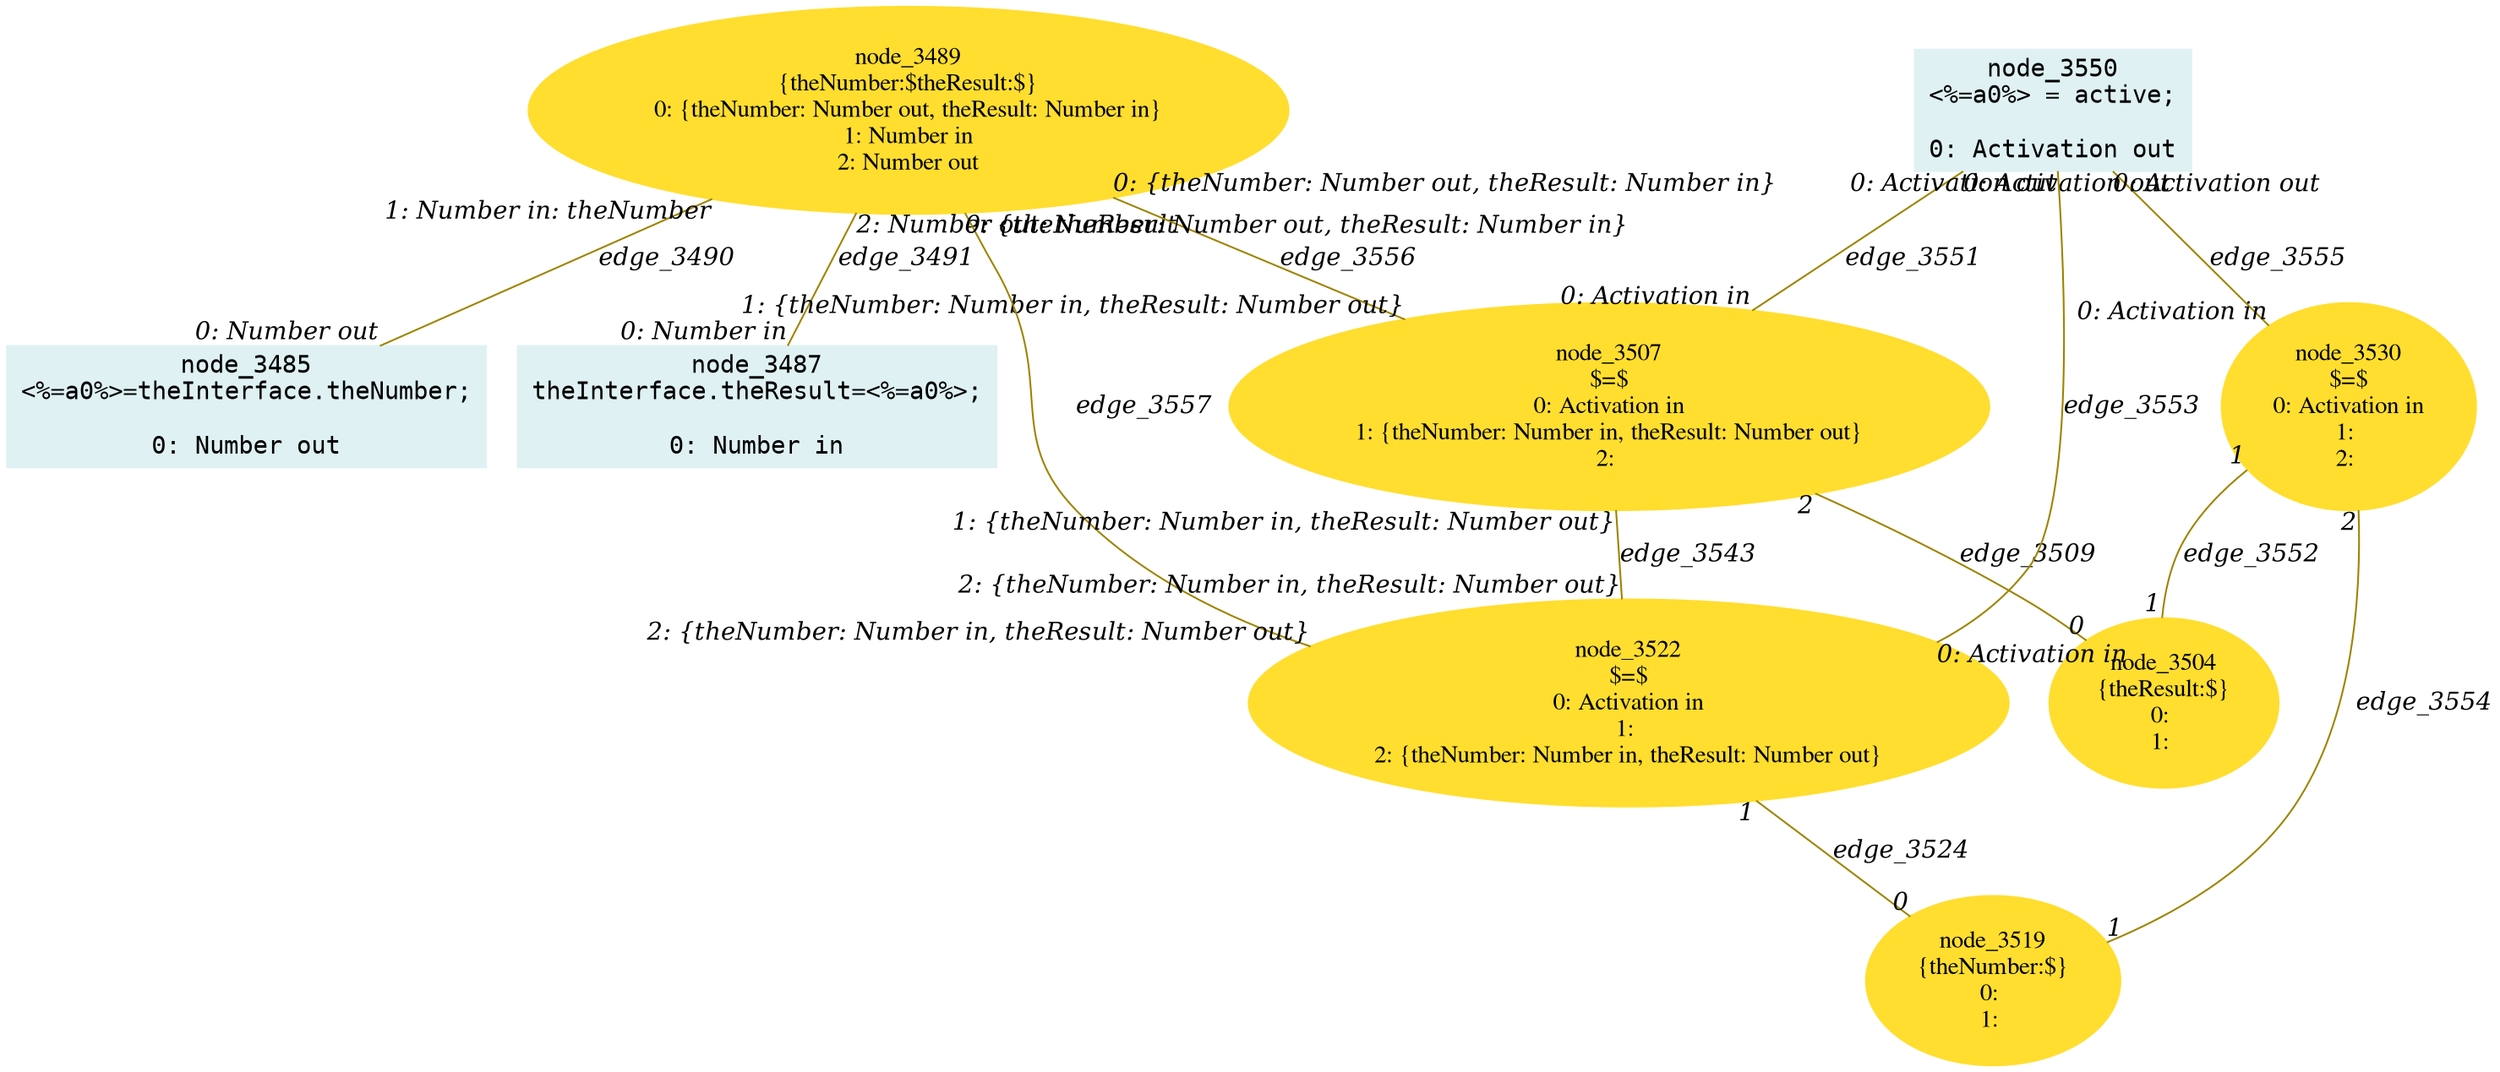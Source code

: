digraph g{node_3485 [shape="box", style="filled", color="#dff1f2", fontname="Courier", label="node_3485
<%=a0%>=theInterface.theNumber;

0: Number out" ]
node_3487 [shape="box", style="filled", color="#dff1f2", fontname="Courier", label="node_3487
theInterface.theResult=<%=a0%>;

0: Number in" ]
node_3489 [shape="ellipse", style="filled", color="#ffde2f", fontname="Times", label="node_3489
{theNumber:$theResult:$}
0: {theNumber: Number out, theResult: Number in}
1: Number in
2: Number out" ]
node_3504 [shape="ellipse", style="filled", color="#ffde2f", fontname="Times", label="node_3504
{theResult:$}
0: 
1: " ]
node_3507 [shape="ellipse", style="filled", color="#ffde2f", fontname="Times", label="node_3507
$=$
0: Activation in
1: {theNumber: Number in, theResult: Number out}
2: " ]
node_3519 [shape="ellipse", style="filled", color="#ffde2f", fontname="Times", label="node_3519
{theNumber:$}
0: 
1: " ]
node_3522 [shape="ellipse", style="filled", color="#ffde2f", fontname="Times", label="node_3522
$=$
0: Activation in
1: 
2: {theNumber: Number in, theResult: Number out}" ]
node_3530 [shape="ellipse", style="filled", color="#ffde2f", fontname="Times", label="node_3530
$=$
0: Activation in
1: 
2: " ]
node_3550 [shape="box", style="filled", color="#dff1f2", fontname="Courier", label="node_3550
<%=a0%> = active;

0: Activation out" ]
node_3489 -> node_3485 [dir=none, arrowHead=none, fontname="Times-Italic", arrowsize=1, color="#9d8400", label="edge_3490",  headlabel="0: Number out", taillabel="1: Number in: theNumber" ]
node_3489 -> node_3487 [dir=none, arrowHead=none, fontname="Times-Italic", arrowsize=1, color="#9d8400", label="edge_3491",  headlabel="0: Number in", taillabel="2: Number out: theResult" ]
node_3507 -> node_3504 [dir=none, arrowHead=none, fontname="Times-Italic", arrowsize=1, color="#9d8400", label="edge_3509",  headlabel="0", taillabel="2" ]
node_3522 -> node_3519 [dir=none, arrowHead=none, fontname="Times-Italic", arrowsize=1, color="#9d8400", label="edge_3524",  headlabel="0", taillabel="1" ]
node_3507 -> node_3522 [dir=none, arrowHead=none, fontname="Times-Italic", arrowsize=1, color="#9d8400", label="edge_3543",  headlabel="2: {theNumber: Number in, theResult: Number out}", taillabel="1: {theNumber: Number in, theResult: Number out}" ]
node_3550 -> node_3507 [dir=none, arrowHead=none, fontname="Times-Italic", arrowsize=1, color="#9d8400", label="edge_3551",  headlabel="0: Activation in", taillabel="0: Activation out" ]
node_3530 -> node_3504 [dir=none, arrowHead=none, fontname="Times-Italic", arrowsize=1, color="#9d8400", label="edge_3552",  headlabel="1", taillabel="1" ]
node_3550 -> node_3522 [dir=none, arrowHead=none, fontname="Times-Italic", arrowsize=1, color="#9d8400", label="edge_3553",  headlabel="0: Activation in", taillabel="0: Activation out" ]
node_3530 -> node_3519 [dir=none, arrowHead=none, fontname="Times-Italic", arrowsize=1, color="#9d8400", label="edge_3554",  headlabel="1", taillabel="2" ]
node_3550 -> node_3530 [dir=none, arrowHead=none, fontname="Times-Italic", arrowsize=1, color="#9d8400", label="edge_3555",  headlabel="0: Activation in", taillabel="0: Activation out" ]
node_3489 -> node_3507 [dir=none, arrowHead=none, fontname="Times-Italic", arrowsize=1, color="#9d8400", label="edge_3556",  headlabel="1: {theNumber: Number in, theResult: Number out}", taillabel="0: {theNumber: Number out, theResult: Number in}" ]
node_3489 -> node_3522 [dir=none, arrowHead=none, fontname="Times-Italic", arrowsize=1, color="#9d8400", label="edge_3557",  headlabel="2: {theNumber: Number in, theResult: Number out}", taillabel="0: {theNumber: Number out, theResult: Number in}" ]
}